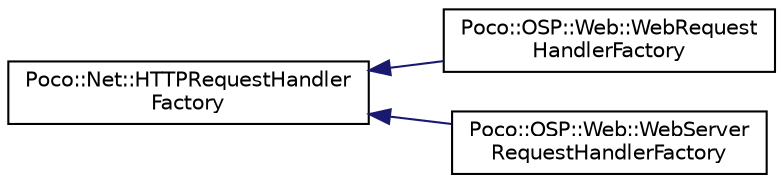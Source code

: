 digraph "Graphical Class Hierarchy"
{
 // LATEX_PDF_SIZE
  edge [fontname="Helvetica",fontsize="10",labelfontname="Helvetica",labelfontsize="10"];
  node [fontname="Helvetica",fontsize="10",shape=record];
  rankdir="LR";
  Node0 [label="Poco::Net::HTTPRequestHandler\lFactory",height=0.2,width=0.4,color="black", fillcolor="white", style="filled",URL="$classPoco_1_1Net_1_1HTTPRequestHandlerFactory.html",tooltip=" "];
  Node0 -> Node1 [dir="back",color="midnightblue",fontsize="10",style="solid",fontname="Helvetica"];
  Node1 [label="Poco::OSP::Web::WebRequest\lHandlerFactory",height=0.2,width=0.4,color="black", fillcolor="white", style="filled",URL="$classPoco_1_1OSP_1_1Web_1_1WebRequestHandlerFactory.html",tooltip=" "];
  Node0 -> Node2 [dir="back",color="midnightblue",fontsize="10",style="solid",fontname="Helvetica"];
  Node2 [label="Poco::OSP::Web::WebServer\lRequestHandlerFactory",height=0.2,width=0.4,color="black", fillcolor="white", style="filled",URL="$classPoco_1_1OSP_1_1Web_1_1WebServerRequestHandlerFactory.html",tooltip="The factory for WebServerRequestHandler objects."];
}
